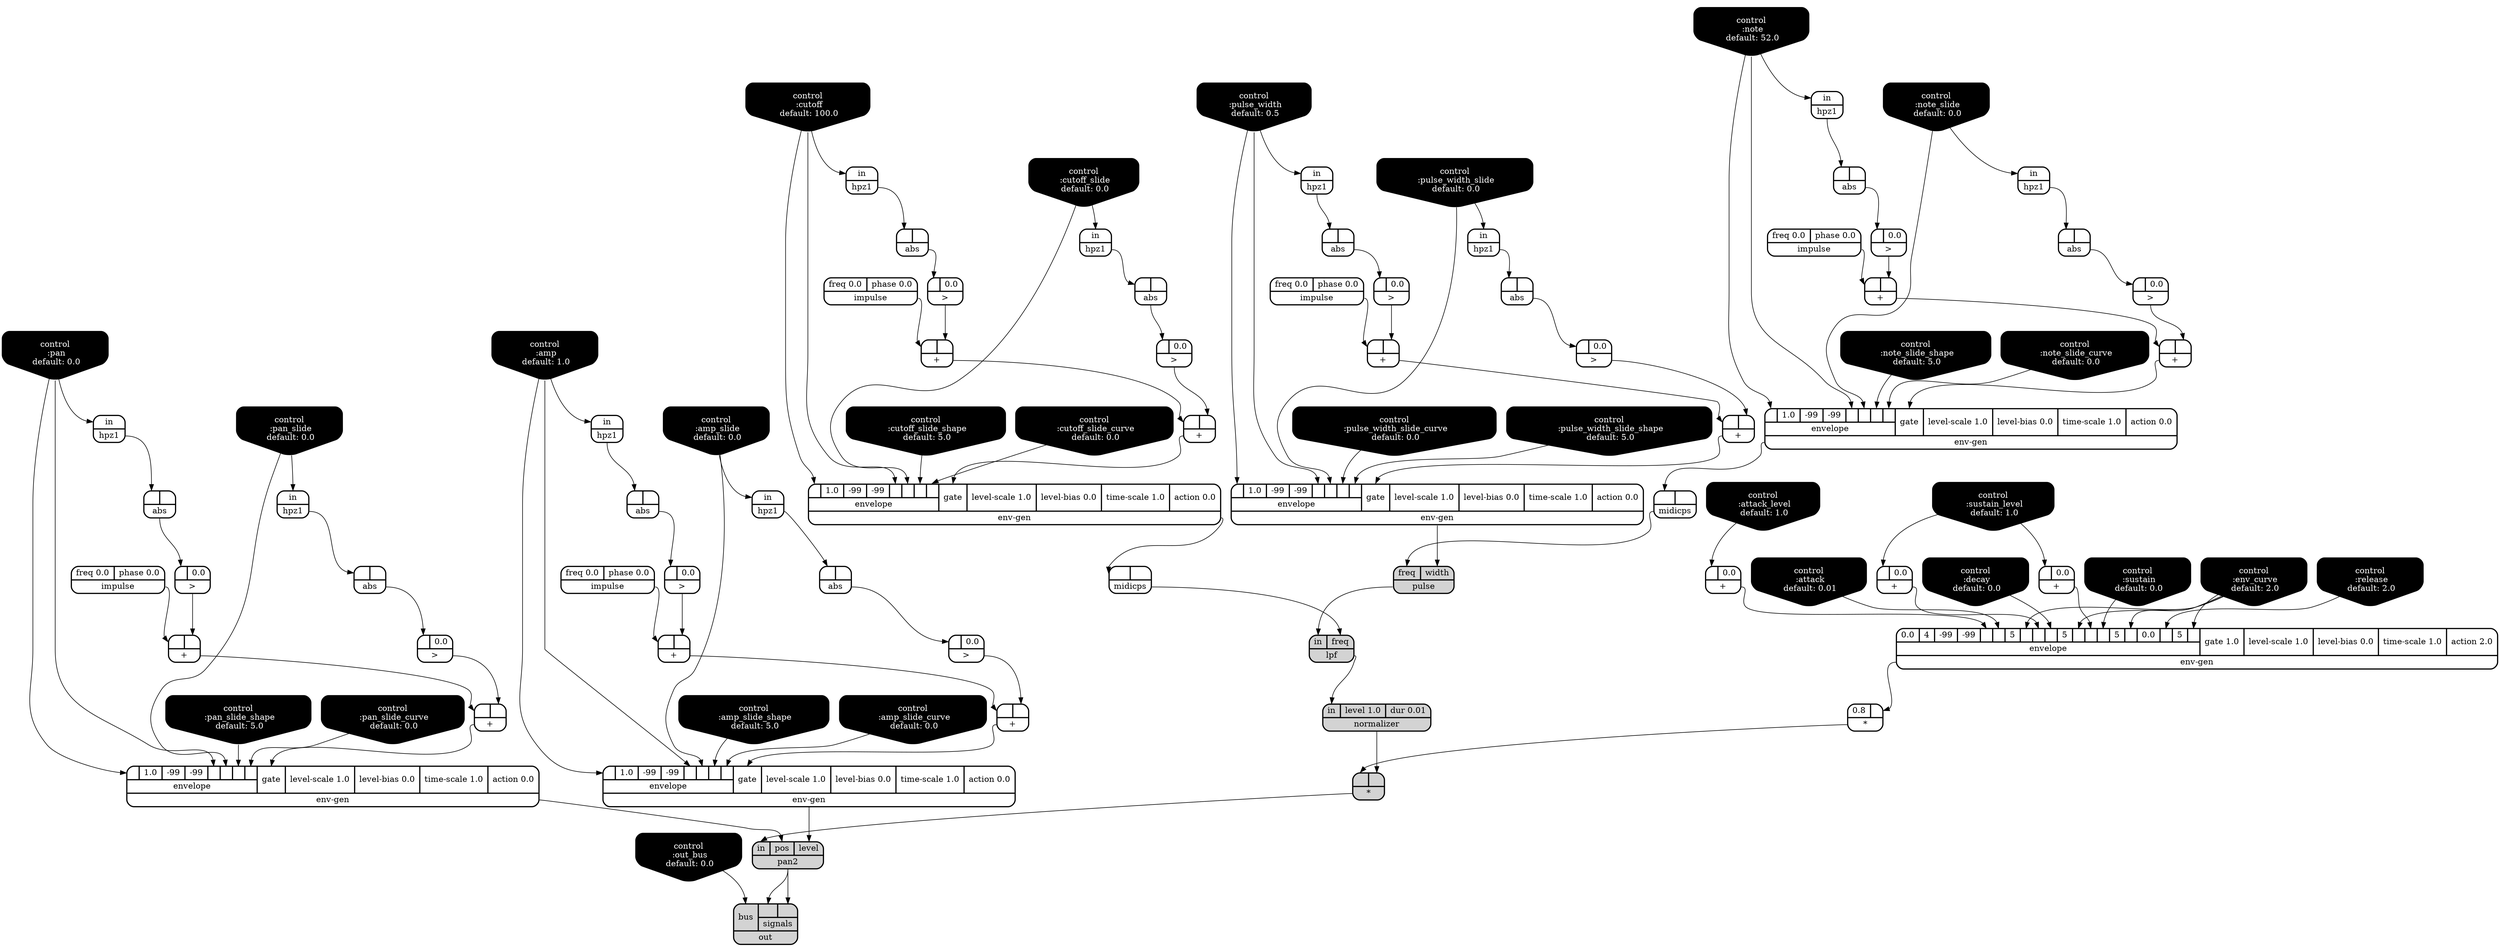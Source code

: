 digraph synthdef {
67 [label = "{{ <a> 0.8|<b> } |<__UG_NAME__>* }" style="bold, rounded" shape=record rankdir=LR];
73 [label = "{{ <a> |<b> } |<__UG_NAME__>* }" style="filled, bold, rounded"  shape=record rankdir=LR];
32 [label = "{{ <a> |<b> } |<__UG_NAME__>+ }" style="bold, rounded" shape=record rankdir=LR];
36 [label = "{{ <a> |<b> } |<__UG_NAME__>+ }" style="bold, rounded" shape=record rankdir=LR];
41 [label = "{{ <a> |<b> } |<__UG_NAME__>+ }" style="bold, rounded" shape=record rankdir=LR];
45 [label = "{{ <a> |<b> } |<__UG_NAME__>+ }" style="bold, rounded" shape=record rankdir=LR];
51 [label = "{{ <a> |<b> } |<__UG_NAME__>+ }" style="bold, rounded" shape=record rankdir=LR];
56 [label = "{{ <a> |<b> } |<__UG_NAME__>+ }" style="bold, rounded" shape=record rankdir=LR];
60 [label = "{{ <a> |<b> } |<__UG_NAME__>+ }" style="bold, rounded" shape=record rankdir=LR];
63 [label = "{{ <a> |<b> 0.0} |<__UG_NAME__>+ }" style="bold, rounded" shape=record rankdir=LR];
64 [label = "{{ <a> |<b> 0.0} |<__UG_NAME__>+ }" style="bold, rounded" shape=record rankdir=LR];
65 [label = "{{ <a> |<b> 0.0} |<__UG_NAME__>+ }" style="bold, rounded" shape=record rankdir=LR];
77 [label = "{{ <a> |<b> } |<__UG_NAME__>+ }" style="bold, rounded" shape=record rankdir=LR];
83 [label = "{{ <a> |<b> } |<__UG_NAME__>+ }" style="bold, rounded" shape=record rankdir=LR];
87 [label = "{{ <a> |<b> } |<__UG_NAME__>+ }" style="bold, rounded" shape=record rankdir=LR];
31 [label = "{{ <a> |<b> 0.0} |<__UG_NAME__>\> }" style="bold, rounded" shape=record rankdir=LR];
35 [label = "{{ <a> |<b> 0.0} |<__UG_NAME__>\> }" style="bold, rounded" shape=record rankdir=LR];
40 [label = "{{ <a> |<b> 0.0} |<__UG_NAME__>\> }" style="bold, rounded" shape=record rankdir=LR];
44 [label = "{{ <a> |<b> 0.0} |<__UG_NAME__>\> }" style="bold, rounded" shape=record rankdir=LR];
50 [label = "{{ <a> |<b> 0.0} |<__UG_NAME__>\> }" style="bold, rounded" shape=record rankdir=LR];
55 [label = "{{ <a> |<b> 0.0} |<__UG_NAME__>\> }" style="bold, rounded" shape=record rankdir=LR];
59 [label = "{{ <a> |<b> 0.0} |<__UG_NAME__>\> }" style="bold, rounded" shape=record rankdir=LR];
76 [label = "{{ <a> |<b> 0.0} |<__UG_NAME__>\> }" style="bold, rounded" shape=record rankdir=LR];
82 [label = "{{ <a> |<b> 0.0} |<__UG_NAME__>\> }" style="bold, rounded" shape=record rankdir=LR];
86 [label = "{{ <a> |<b> 0.0} |<__UG_NAME__>\> }" style="bold, rounded" shape=record rankdir=LR];
30 [label = "{{ <a> |<b> } |<__UG_NAME__>abs }" style="bold, rounded" shape=record rankdir=LR];
34 [label = "{{ <a> |<b> } |<__UG_NAME__>abs }" style="bold, rounded" shape=record rankdir=LR];
39 [label = "{{ <a> |<b> } |<__UG_NAME__>abs }" style="bold, rounded" shape=record rankdir=LR];
43 [label = "{{ <a> |<b> } |<__UG_NAME__>abs }" style="bold, rounded" shape=record rankdir=LR];
49 [label = "{{ <a> |<b> } |<__UG_NAME__>abs }" style="bold, rounded" shape=record rankdir=LR];
54 [label = "{{ <a> |<b> } |<__UG_NAME__>abs }" style="bold, rounded" shape=record rankdir=LR];
58 [label = "{{ <a> |<b> } |<__UG_NAME__>abs }" style="bold, rounded" shape=record rankdir=LR];
75 [label = "{{ <a> |<b> } |<__UG_NAME__>abs }" style="bold, rounded" shape=record rankdir=LR];
81 [label = "{{ <a> |<b> } |<__UG_NAME__>abs }" style="bold, rounded" shape=record rankdir=LR];
85 [label = "{{ <a> |<b> } |<__UG_NAME__>abs }" style="bold, rounded" shape=record rankdir=LR];
0 [label = "control
 :note
 default: 52.0" shape=invhouse style="rounded, filled, bold" fillcolor=black fontcolor=white ]; 
1 [label = "control
 :note_slide
 default: 0.0" shape=invhouse style="rounded, filled, bold" fillcolor=black fontcolor=white ]; 
2 [label = "control
 :note_slide_shape
 default: 5.0" shape=invhouse style="rounded, filled, bold" fillcolor=black fontcolor=white ]; 
3 [label = "control
 :note_slide_curve
 default: 0.0" shape=invhouse style="rounded, filled, bold" fillcolor=black fontcolor=white ]; 
4 [label = "control
 :amp
 default: 1.0" shape=invhouse style="rounded, filled, bold" fillcolor=black fontcolor=white ]; 
5 [label = "control
 :amp_slide
 default: 0.0" shape=invhouse style="rounded, filled, bold" fillcolor=black fontcolor=white ]; 
6 [label = "control
 :amp_slide_shape
 default: 5.0" shape=invhouse style="rounded, filled, bold" fillcolor=black fontcolor=white ]; 
7 [label = "control
 :amp_slide_curve
 default: 0.0" shape=invhouse style="rounded, filled, bold" fillcolor=black fontcolor=white ]; 
8 [label = "control
 :pan
 default: 0.0" shape=invhouse style="rounded, filled, bold" fillcolor=black fontcolor=white ]; 
9 [label = "control
 :pan_slide
 default: 0.0" shape=invhouse style="rounded, filled, bold" fillcolor=black fontcolor=white ]; 
10 [label = "control
 :pan_slide_shape
 default: 5.0" shape=invhouse style="rounded, filled, bold" fillcolor=black fontcolor=white ]; 
11 [label = "control
 :pan_slide_curve
 default: 0.0" shape=invhouse style="rounded, filled, bold" fillcolor=black fontcolor=white ]; 
12 [label = "control
 :attack
 default: 0.01" shape=invhouse style="rounded, filled, bold" fillcolor=black fontcolor=white ]; 
13 [label = "control
 :decay
 default: 0.0" shape=invhouse style="rounded, filled, bold" fillcolor=black fontcolor=white ]; 
14 [label = "control
 :sustain
 default: 0.0" shape=invhouse style="rounded, filled, bold" fillcolor=black fontcolor=white ]; 
15 [label = "control
 :release
 default: 2.0" shape=invhouse style="rounded, filled, bold" fillcolor=black fontcolor=white ]; 
16 [label = "control
 :attack_level
 default: 1.0" shape=invhouse style="rounded, filled, bold" fillcolor=black fontcolor=white ]; 
17 [label = "control
 :sustain_level
 default: 1.0" shape=invhouse style="rounded, filled, bold" fillcolor=black fontcolor=white ]; 
18 [label = "control
 :env_curve
 default: 2.0" shape=invhouse style="rounded, filled, bold" fillcolor=black fontcolor=white ]; 
19 [label = "control
 :cutoff
 default: 100.0" shape=invhouse style="rounded, filled, bold" fillcolor=black fontcolor=white ]; 
20 [label = "control
 :cutoff_slide
 default: 0.0" shape=invhouse style="rounded, filled, bold" fillcolor=black fontcolor=white ]; 
21 [label = "control
 :cutoff_slide_shape
 default: 5.0" shape=invhouse style="rounded, filled, bold" fillcolor=black fontcolor=white ]; 
22 [label = "control
 :cutoff_slide_curve
 default: 0.0" shape=invhouse style="rounded, filled, bold" fillcolor=black fontcolor=white ]; 
23 [label = "control
 :pulse_width
 default: 0.5" shape=invhouse style="rounded, filled, bold" fillcolor=black fontcolor=white ]; 
24 [label = "control
 :pulse_width_slide
 default: 0.0" shape=invhouse style="rounded, filled, bold" fillcolor=black fontcolor=white ]; 
25 [label = "control
 :pulse_width_slide_shape
 default: 5.0" shape=invhouse style="rounded, filled, bold" fillcolor=black fontcolor=white ]; 
26 [label = "control
 :pulse_width_slide_curve
 default: 0.0" shape=invhouse style="rounded, filled, bold" fillcolor=black fontcolor=white ]; 
27 [label = "control
 :out_bus
 default: 0.0" shape=invhouse style="rounded, filled, bold" fillcolor=black fontcolor=white ]; 
46 [label = "{{ {{<envelope___control___0>|1.0|-99|-99|<envelope___control___4>|<envelope___control___5>|<envelope___control___6>|<envelope___control___7>}|envelope}|<gate> gate|<level____scale> level-scale 1.0|<level____bias> level-bias 0.0|<time____scale> time-scale 1.0|<action> action 0.0} |<__UG_NAME__>env-gen }" style="bold, rounded" shape=record rankdir=LR];
61 [label = "{{ {{<envelope___control___0>|1.0|-99|-99|<envelope___control___4>|<envelope___control___5>|<envelope___control___6>|<envelope___control___7>}|envelope}|<gate> gate|<level____scale> level-scale 1.0|<level____bias> level-bias 0.0|<time____scale> time-scale 1.0|<action> action 0.0} |<__UG_NAME__>env-gen }" style="bold, rounded" shape=record rankdir=LR];
66 [label = "{{ {{0.0|4|-99|-99|<envelope___binary____op____u____gen___4>|<envelope___control___5>|5|<envelope___control___7>|<envelope___binary____op____u____gen___8>|<envelope___control___9>|5|<envelope___control___11>|<envelope___binary____op____u____gen___12>|<envelope___control___13>|5|<envelope___control___15>|0.0|<envelope___control___17>|5|<envelope___control___19>}|envelope}|<gate> gate 1.0|<level____scale> level-scale 1.0|<level____bias> level-bias 0.0|<time____scale> time-scale 1.0|<action> action 2.0} |<__UG_NAME__>env-gen }" style="bold, rounded" shape=record rankdir=LR];
68 [label = "{{ {{<envelope___control___0>|1.0|-99|-99|<envelope___control___4>|<envelope___control___5>|<envelope___control___6>|<envelope___control___7>}|envelope}|<gate> gate|<level____scale> level-scale 1.0|<level____bias> level-bias 0.0|<time____scale> time-scale 1.0|<action> action 0.0} |<__UG_NAME__>env-gen }" style="bold, rounded" shape=record rankdir=LR];
78 [label = "{{ {{<envelope___control___0>|1.0|-99|-99|<envelope___control___4>|<envelope___control___5>|<envelope___control___6>|<envelope___control___7>}|envelope}|<gate> gate|<level____scale> level-scale 1.0|<level____bias> level-bias 0.0|<time____scale> time-scale 1.0|<action> action 0.0} |<__UG_NAME__>env-gen }" style="bold, rounded" shape=record rankdir=LR];
88 [label = "{{ {{<envelope___control___0>|1.0|-99|-99|<envelope___control___4>|<envelope___control___5>|<envelope___control___6>|<envelope___control___7>}|envelope}|<gate> gate|<level____scale> level-scale 1.0|<level____bias> level-bias 0.0|<time____scale> time-scale 1.0|<action> action 0.0} |<__UG_NAME__>env-gen }" style="bold, rounded" shape=record rankdir=LR];
29 [label = "{{ <in> in} |<__UG_NAME__>hpz1 }" style="bold, rounded" shape=record rankdir=LR];
33 [label = "{{ <in> in} |<__UG_NAME__>hpz1 }" style="bold, rounded" shape=record rankdir=LR];
38 [label = "{{ <in> in} |<__UG_NAME__>hpz1 }" style="bold, rounded" shape=record rankdir=LR];
42 [label = "{{ <in> in} |<__UG_NAME__>hpz1 }" style="bold, rounded" shape=record rankdir=LR];
48 [label = "{{ <in> in} |<__UG_NAME__>hpz1 }" style="bold, rounded" shape=record rankdir=LR];
53 [label = "{{ <in> in} |<__UG_NAME__>hpz1 }" style="bold, rounded" shape=record rankdir=LR];
57 [label = "{{ <in> in} |<__UG_NAME__>hpz1 }" style="bold, rounded" shape=record rankdir=LR];
74 [label = "{{ <in> in} |<__UG_NAME__>hpz1 }" style="bold, rounded" shape=record rankdir=LR];
80 [label = "{{ <in> in} |<__UG_NAME__>hpz1 }" style="bold, rounded" shape=record rankdir=LR];
84 [label = "{{ <in> in} |<__UG_NAME__>hpz1 }" style="bold, rounded" shape=record rankdir=LR];
28 [label = "{{ <freq> freq 0.0|<phase> phase 0.0} |<__UG_NAME__>impulse }" style="bold, rounded" shape=record rankdir=LR];
37 [label = "{{ <freq> freq 0.0|<phase> phase 0.0} |<__UG_NAME__>impulse }" style="bold, rounded" shape=record rankdir=LR];
47 [label = "{{ <freq> freq 0.0|<phase> phase 0.0} |<__UG_NAME__>impulse }" style="bold, rounded" shape=record rankdir=LR];
52 [label = "{{ <freq> freq 0.0|<phase> phase 0.0} |<__UG_NAME__>impulse }" style="bold, rounded" shape=record rankdir=LR];
79 [label = "{{ <freq> freq 0.0|<phase> phase 0.0} |<__UG_NAME__>impulse }" style="bold, rounded" shape=record rankdir=LR];
71 [label = "{{ <in> in|<freq> freq} |<__UG_NAME__>lpf }" style="filled, bold, rounded"  shape=record rankdir=LR];
62 [label = "{{ <a> |<b> } |<__UG_NAME__>midicps }" style="bold, rounded" shape=record rankdir=LR];
70 [label = "{{ <a> |<b> } |<__UG_NAME__>midicps }" style="bold, rounded" shape=record rankdir=LR];
72 [label = "{{ <in> in|<level> level 1.0|<dur> dur 0.01} |<__UG_NAME__>normalizer }" style="filled, bold, rounded"  shape=record rankdir=LR];
90 [label = "{{ <bus> bus|{{<signals___pan2___0>|<signals___pan2___1>}|signals}} |<__UG_NAME__>out }" style="filled, bold, rounded"  shape=record rankdir=LR];
89 [label = "{{ <in> in|<pos> pos|<level> level} |<__UG_NAME__>pan2 }" style="filled, bold, rounded"  shape=record rankdir=LR];
69 [label = "{{ <freq> freq|<width> width} |<__UG_NAME__>pulse }" style="filled, bold, rounded"  shape=record rankdir=LR];

66:__UG_NAME__ -> 67:b ;
72:__UG_NAME__ -> 73:b ;
67:__UG_NAME__ -> 73:a ;
31:__UG_NAME__ -> 32:b ;
28:__UG_NAME__ -> 32:a ;
35:__UG_NAME__ -> 36:b ;
32:__UG_NAME__ -> 36:a ;
40:__UG_NAME__ -> 41:b ;
37:__UG_NAME__ -> 41:a ;
44:__UG_NAME__ -> 45:b ;
41:__UG_NAME__ -> 45:a ;
50:__UG_NAME__ -> 51:b ;
47:__UG_NAME__ -> 51:a ;
55:__UG_NAME__ -> 56:b ;
52:__UG_NAME__ -> 56:a ;
59:__UG_NAME__ -> 60:b ;
56:__UG_NAME__ -> 60:a ;
16:__UG_NAME__ -> 63:a ;
17:__UG_NAME__ -> 64:a ;
17:__UG_NAME__ -> 65:a ;
76:__UG_NAME__ -> 77:b ;
51:__UG_NAME__ -> 77:a ;
82:__UG_NAME__ -> 83:b ;
79:__UG_NAME__ -> 83:a ;
86:__UG_NAME__ -> 87:b ;
83:__UG_NAME__ -> 87:a ;
30:__UG_NAME__ -> 31:a ;
34:__UG_NAME__ -> 35:a ;
39:__UG_NAME__ -> 40:a ;
43:__UG_NAME__ -> 44:a ;
49:__UG_NAME__ -> 50:a ;
54:__UG_NAME__ -> 55:a ;
58:__UG_NAME__ -> 59:a ;
75:__UG_NAME__ -> 76:a ;
81:__UG_NAME__ -> 82:a ;
85:__UG_NAME__ -> 86:a ;
29:__UG_NAME__ -> 30:a ;
33:__UG_NAME__ -> 34:a ;
38:__UG_NAME__ -> 39:a ;
42:__UG_NAME__ -> 43:a ;
48:__UG_NAME__ -> 49:a ;
53:__UG_NAME__ -> 54:a ;
57:__UG_NAME__ -> 58:a ;
74:__UG_NAME__ -> 75:a ;
80:__UG_NAME__ -> 81:a ;
84:__UG_NAME__ -> 85:a ;
45:__UG_NAME__ -> 46:gate ;
19:__UG_NAME__ -> 46:envelope___control___0 ;
19:__UG_NAME__ -> 46:envelope___control___4 ;
20:__UG_NAME__ -> 46:envelope___control___5 ;
21:__UG_NAME__ -> 46:envelope___control___6 ;
22:__UG_NAME__ -> 46:envelope___control___7 ;
60:__UG_NAME__ -> 61:gate ;
0:__UG_NAME__ -> 61:envelope___control___0 ;
0:__UG_NAME__ -> 61:envelope___control___4 ;
1:__UG_NAME__ -> 61:envelope___control___5 ;
2:__UG_NAME__ -> 61:envelope___control___6 ;
3:__UG_NAME__ -> 61:envelope___control___7 ;
63:__UG_NAME__ -> 66:envelope___binary____op____u____gen___4 ;
12:__UG_NAME__ -> 66:envelope___control___5 ;
18:__UG_NAME__ -> 66:envelope___control___7 ;
64:__UG_NAME__ -> 66:envelope___binary____op____u____gen___8 ;
13:__UG_NAME__ -> 66:envelope___control___9 ;
18:__UG_NAME__ -> 66:envelope___control___11 ;
65:__UG_NAME__ -> 66:envelope___binary____op____u____gen___12 ;
14:__UG_NAME__ -> 66:envelope___control___13 ;
18:__UG_NAME__ -> 66:envelope___control___15 ;
15:__UG_NAME__ -> 66:envelope___control___17 ;
18:__UG_NAME__ -> 66:envelope___control___19 ;
36:__UG_NAME__ -> 68:gate ;
23:__UG_NAME__ -> 68:envelope___control___0 ;
23:__UG_NAME__ -> 68:envelope___control___4 ;
24:__UG_NAME__ -> 68:envelope___control___5 ;
26:__UG_NAME__ -> 68:envelope___control___6 ;
25:__UG_NAME__ -> 68:envelope___control___7 ;
77:__UG_NAME__ -> 78:gate ;
8:__UG_NAME__ -> 78:envelope___control___0 ;
8:__UG_NAME__ -> 78:envelope___control___4 ;
9:__UG_NAME__ -> 78:envelope___control___5 ;
10:__UG_NAME__ -> 78:envelope___control___6 ;
11:__UG_NAME__ -> 78:envelope___control___7 ;
87:__UG_NAME__ -> 88:gate ;
4:__UG_NAME__ -> 88:envelope___control___0 ;
4:__UG_NAME__ -> 88:envelope___control___4 ;
5:__UG_NAME__ -> 88:envelope___control___5 ;
6:__UG_NAME__ -> 88:envelope___control___6 ;
7:__UG_NAME__ -> 88:envelope___control___7 ;
23:__UG_NAME__ -> 29:in ;
24:__UG_NAME__ -> 33:in ;
19:__UG_NAME__ -> 38:in ;
20:__UG_NAME__ -> 42:in ;
8:__UG_NAME__ -> 48:in ;
0:__UG_NAME__ -> 53:in ;
1:__UG_NAME__ -> 57:in ;
9:__UG_NAME__ -> 74:in ;
4:__UG_NAME__ -> 80:in ;
5:__UG_NAME__ -> 84:in ;
70:__UG_NAME__ -> 71:freq ;
69:__UG_NAME__ -> 71:in ;
61:__UG_NAME__ -> 62:a ;
46:__UG_NAME__ -> 70:a ;
71:__UG_NAME__ -> 72:in ;
89:__UG_NAME__ -> 90:signals___pan2___0 ;
89:__UG_NAME__ -> 90:signals___pan2___1 ;
27:__UG_NAME__ -> 90:bus ;
88:__UG_NAME__ -> 89:level ;
78:__UG_NAME__ -> 89:pos ;
73:__UG_NAME__ -> 89:in ;
68:__UG_NAME__ -> 69:width ;
62:__UG_NAME__ -> 69:freq ;

}